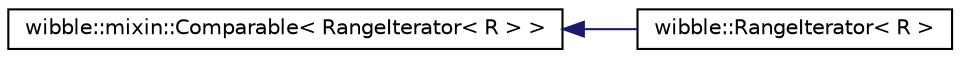 digraph G
{
  edge [fontname="Helvetica",fontsize="10",labelfontname="Helvetica",labelfontsize="10"];
  node [fontname="Helvetica",fontsize="10",shape=record];
  rankdir="LR";
  Node1 [label="wibble::mixin::Comparable\< RangeIterator\< R \> \>",height=0.2,width=0.4,color="black", fillcolor="white", style="filled",URL="$structwibble_1_1mixin_1_1Comparable.html"];
  Node1 -> Node2 [dir="back",color="midnightblue",fontsize="10",style="solid",fontname="Helvetica"];
  Node2 [label="wibble::RangeIterator\< R \>",height=0.2,width=0.4,color="black", fillcolor="white", style="filled",URL="$structwibble_1_1RangeIterator.html"];
}
